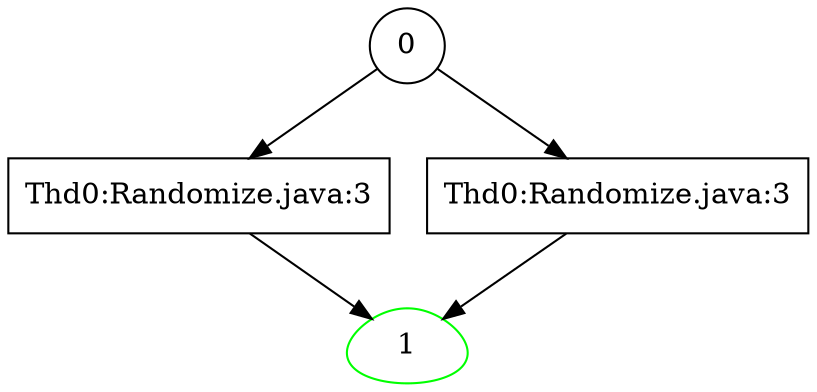 digraph jpf_state_space {
/* searchAdvanced(0, Thd0:java/util/Random.java:-1, true) */
/* searchAdvanced(1, Thd0:Randomize.java:3, false) */
  st0 -> tr0;
  tr0 [label="Thd0:Randomize.java:3",shape=box]
  tr0 -> st1;  st0 [label="0",shape=circle,color=black];
  st1 [label="1",shape=egg,color=green];
/* searchBacktracked(gov.nasa.jpf.listener.StateSpaceDot$StateInformation@682b2fa) */
/* searchAdvanced(1, Thd0:Randomize.java:3, false) */
  st0 -> tr1;
  tr1 [label="Thd0:Randomize.java:3",shape=box]
  tr1 -> st1;/* searchBacktracked(gov.nasa.jpf.listener.StateSpaceDot$StateInformation@682b2fa) */
/* searchBacktracked(gov.nasa.jpf.listener.StateSpaceDot$StateInformation@682b2fa) */
}
